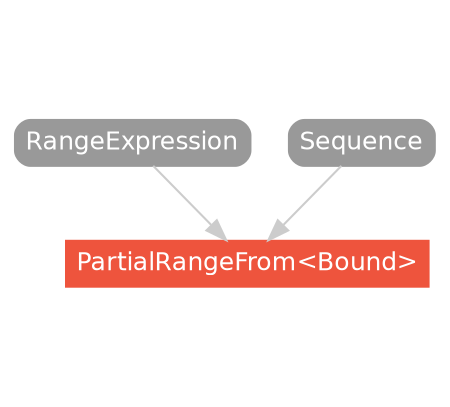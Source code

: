 strict digraph "PartialRangeFrom<Bound> - Type Hierarchy - SwiftDoc.org" {
    pad="0.1,0.8"
    node [shape=box, style="filled,rounded", color="#999999", fillcolor="#999999", fontcolor=white, fontname=Helvetica, fontnames="Helvetica,sansserif", fontsize=12, margin="0.07,0.05", height="0.3"]
    edge [color="#cccccc"]
    "PartialRangeFrom<Bound>" [URL="/type/PartialRangeFrom/", style="filled", fillcolor="#ee543d", color="#ee543d"]
    "RangeExpression" [URL="/protocol/RangeExpression/hierarchy/"]
    "Sequence" [URL="/protocol/Sequence/hierarchy/"]    "RangeExpression" -> "PartialRangeFrom<Bound>"
    "Sequence" -> "PartialRangeFrom<Bound>"
    subgraph Types {
        rank = max; "PartialRangeFrom<Bound>";
    }
}